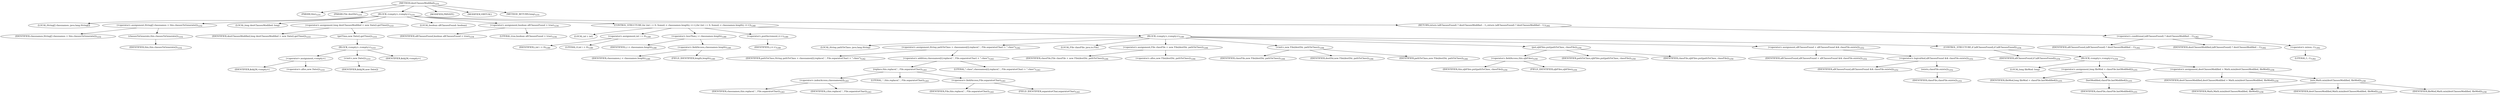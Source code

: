 digraph "destClassesModified" {  
"2969" [label = <(METHOD,destClassesModified)<SUB>1231</SUB>> ]
"135" [label = <(PARAM,this)<SUB>1231</SUB>> ]
"2970" [label = <(PARAM,File destDir)<SUB>1231</SUB>> ]
"2971" [label = <(BLOCK,&lt;empty&gt;,&lt;empty&gt;)<SUB>1231</SUB>> ]
"2972" [label = <(LOCAL,String[] classnames: java.lang.String[])> ]
"2973" [label = <(&lt;operator&gt;.assignment,String[] classnames = this.classesToGenerate())<SUB>1232</SUB>> ]
"2974" [label = <(IDENTIFIER,classnames,String[] classnames = this.classesToGenerate())<SUB>1232</SUB>> ]
"2975" [label = <(classesToGenerate,this.classesToGenerate())<SUB>1232</SUB>> ]
"134" [label = <(IDENTIFIER,this,this.classesToGenerate())<SUB>1232</SUB>> ]
"2976" [label = <(LOCAL,long destClassesModified: long)> ]
"2977" [label = <(&lt;operator&gt;.assignment,long destClassesModified = new Date().getTime())<SUB>1233</SUB>> ]
"2978" [label = <(IDENTIFIER,destClassesModified,long destClassesModified = new Date().getTime())<SUB>1233</SUB>> ]
"2979" [label = <(getTime,new Date().getTime())<SUB>1233</SUB>> ]
"2980" [label = <(BLOCK,&lt;empty&gt;,&lt;empty&gt;)<SUB>1233</SUB>> ]
"2981" [label = <(&lt;operator&gt;.assignment,&lt;empty&gt;)> ]
"2982" [label = <(IDENTIFIER,$obj36,&lt;empty&gt;)> ]
"2983" [label = <(&lt;operator&gt;.alloc,new Date())<SUB>1233</SUB>> ]
"2984" [label = <(&lt;init&gt;,new Date())<SUB>1233</SUB>> ]
"2985" [label = <(IDENTIFIER,$obj36,new Date())> ]
"2986" [label = <(IDENTIFIER,$obj36,&lt;empty&gt;)> ]
"2987" [label = <(LOCAL,boolean allClassesFound: boolean)> ]
"2988" [label = <(&lt;operator&gt;.assignment,boolean allClassesFound = true)<SUB>1234</SUB>> ]
"2989" [label = <(IDENTIFIER,allClassesFound,boolean allClassesFound = true)<SUB>1234</SUB>> ]
"2990" [label = <(LITERAL,true,boolean allClassesFound = true)<SUB>1234</SUB>> ]
"2991" [label = <(CONTROL_STRUCTURE,for (int i = 0; Some(i &lt; classnames.length); i++),for (int i = 0; Some(i &lt; classnames.length); i++))<SUB>1240</SUB>> ]
"2992" [label = <(LOCAL,int i: int)> ]
"2993" [label = <(&lt;operator&gt;.assignment,int i = 0)<SUB>1240</SUB>> ]
"2994" [label = <(IDENTIFIER,i,int i = 0)<SUB>1240</SUB>> ]
"2995" [label = <(LITERAL,0,int i = 0)<SUB>1240</SUB>> ]
"2996" [label = <(&lt;operator&gt;.lessThan,i &lt; classnames.length)<SUB>1240</SUB>> ]
"2997" [label = <(IDENTIFIER,i,i &lt; classnames.length)<SUB>1240</SUB>> ]
"2998" [label = <(&lt;operator&gt;.fieldAccess,classnames.length)<SUB>1240</SUB>> ]
"2999" [label = <(IDENTIFIER,classnames,i &lt; classnames.length)<SUB>1240</SUB>> ]
"3000" [label = <(FIELD_IDENTIFIER,length,length)<SUB>1240</SUB>> ]
"3001" [label = <(&lt;operator&gt;.postIncrement,i++)<SUB>1240</SUB>> ]
"3002" [label = <(IDENTIFIER,i,i++)<SUB>1240</SUB>> ]
"3003" [label = <(BLOCK,&lt;empty&gt;,&lt;empty&gt;)<SUB>1240</SUB>> ]
"3004" [label = <(LOCAL,String pathToClass: java.lang.String)> ]
"3005" [label = <(&lt;operator&gt;.assignment,String pathToClass = classnames[i].replace('.', File.separatorChar) + &quot;.class&quot;)<SUB>1242</SUB>> ]
"3006" [label = <(IDENTIFIER,pathToClass,String pathToClass = classnames[i].replace('.', File.separatorChar) + &quot;.class&quot;)<SUB>1242</SUB>> ]
"3007" [label = <(&lt;operator&gt;.addition,classnames[i].replace('.', File.separatorChar) + &quot;.class&quot;)<SUB>1243</SUB>> ]
"3008" [label = <(replace,this.replace('.', File.separatorChar))<SUB>1243</SUB>> ]
"3009" [label = <(&lt;operator&gt;.indexAccess,classnames[i])<SUB>1243</SUB>> ]
"3010" [label = <(IDENTIFIER,classnames,this.replace('.', File.separatorChar))<SUB>1243</SUB>> ]
"3011" [label = <(IDENTIFIER,i,this.replace('.', File.separatorChar))<SUB>1243</SUB>> ]
"3012" [label = <(LITERAL,'.',this.replace('.', File.separatorChar))<SUB>1243</SUB>> ]
"3013" [label = <(&lt;operator&gt;.fieldAccess,File.separatorChar)<SUB>1243</SUB>> ]
"3014" [label = <(IDENTIFIER,File,this.replace('.', File.separatorChar))<SUB>1243</SUB>> ]
"3015" [label = <(FIELD_IDENTIFIER,separatorChar,separatorChar)<SUB>1243</SUB>> ]
"3016" [label = <(LITERAL,&quot;.class&quot;,classnames[i].replace('.', File.separatorChar) + &quot;.class&quot;)<SUB>1243</SUB>> ]
"137" [label = <(LOCAL,File classFile: java.io.File)> ]
"3017" [label = <(&lt;operator&gt;.assignment,File classFile = new File(destDir, pathToClass))<SUB>1244</SUB>> ]
"3018" [label = <(IDENTIFIER,classFile,File classFile = new File(destDir, pathToClass))<SUB>1244</SUB>> ]
"3019" [label = <(&lt;operator&gt;.alloc,new File(destDir, pathToClass))<SUB>1244</SUB>> ]
"3020" [label = <(&lt;init&gt;,new File(destDir, pathToClass))<SUB>1244</SUB>> ]
"136" [label = <(IDENTIFIER,classFile,new File(destDir, pathToClass))<SUB>1244</SUB>> ]
"3021" [label = <(IDENTIFIER,destDir,new File(destDir, pathToClass))<SUB>1244</SUB>> ]
"3022" [label = <(IDENTIFIER,pathToClass,new File(destDir, pathToClass))<SUB>1244</SUB>> ]
"3023" [label = <(put,ejbFiles.put(pathToClass, classFile))<SUB>1250</SUB>> ]
"3024" [label = <(&lt;operator&gt;.fieldAccess,this.ejbFiles)<SUB>1250</SUB>> ]
"3025" [label = <(IDENTIFIER,this,ejbFiles.put(pathToClass, classFile))<SUB>1250</SUB>> ]
"3026" [label = <(FIELD_IDENTIFIER,ejbFiles,ejbFiles)<SUB>1250</SUB>> ]
"3027" [label = <(IDENTIFIER,pathToClass,ejbFiles.put(pathToClass, classFile))<SUB>1250</SUB>> ]
"3028" [label = <(IDENTIFIER,classFile,ejbFiles.put(pathToClass, classFile))<SUB>1250</SUB>> ]
"3029" [label = <(&lt;operator&gt;.assignment,allClassesFound = allClassesFound &amp;&amp; classFile.exists())<SUB>1252</SUB>> ]
"3030" [label = <(IDENTIFIER,allClassesFound,allClassesFound = allClassesFound &amp;&amp; classFile.exists())<SUB>1252</SUB>> ]
"3031" [label = <(&lt;operator&gt;.logicalAnd,allClassesFound &amp;&amp; classFile.exists())<SUB>1252</SUB>> ]
"3032" [label = <(IDENTIFIER,allClassesFound,allClassesFound &amp;&amp; classFile.exists())<SUB>1252</SUB>> ]
"3033" [label = <(exists,classFile.exists())<SUB>1252</SUB>> ]
"3034" [label = <(IDENTIFIER,classFile,classFile.exists())<SUB>1252</SUB>> ]
"3035" [label = <(CONTROL_STRUCTURE,if (allClassesFound),if (allClassesFound))<SUB>1254</SUB>> ]
"3036" [label = <(IDENTIFIER,allClassesFound,if (allClassesFound))<SUB>1254</SUB>> ]
"3037" [label = <(BLOCK,&lt;empty&gt;,&lt;empty&gt;)<SUB>1254</SUB>> ]
"3038" [label = <(LOCAL,long fileMod: long)> ]
"3039" [label = <(&lt;operator&gt;.assignment,long fileMod = classFile.lastModified())<SUB>1255</SUB>> ]
"3040" [label = <(IDENTIFIER,fileMod,long fileMod = classFile.lastModified())<SUB>1255</SUB>> ]
"3041" [label = <(lastModified,classFile.lastModified())<SUB>1255</SUB>> ]
"3042" [label = <(IDENTIFIER,classFile,classFile.lastModified())<SUB>1255</SUB>> ]
"3043" [label = <(&lt;operator&gt;.assignment,destClassesModified = Math.min(destClassesModified, fileMod))<SUB>1258</SUB>> ]
"3044" [label = <(IDENTIFIER,destClassesModified,destClassesModified = Math.min(destClassesModified, fileMod))<SUB>1258</SUB>> ]
"3045" [label = <(min,Math.min(destClassesModified, fileMod))<SUB>1258</SUB>> ]
"3046" [label = <(IDENTIFIER,Math,Math.min(destClassesModified, fileMod))<SUB>1258</SUB>> ]
"3047" [label = <(IDENTIFIER,destClassesModified,Math.min(destClassesModified, fileMod))<SUB>1258</SUB>> ]
"3048" [label = <(IDENTIFIER,fileMod,Math.min(destClassesModified, fileMod))<SUB>1258</SUB>> ]
"3049" [label = <(RETURN,return (allClassesFound) ? destClassesModified : -1;,return (allClassesFound) ? destClassesModified : -1;)<SUB>1262</SUB>> ]
"3050" [label = <(&lt;operator&gt;.conditional,(allClassesFound) ? destClassesModified : -1)<SUB>1262</SUB>> ]
"3051" [label = <(IDENTIFIER,allClassesFound,(allClassesFound) ? destClassesModified : -1)<SUB>1262</SUB>> ]
"3052" [label = <(IDENTIFIER,destClassesModified,(allClassesFound) ? destClassesModified : -1)<SUB>1262</SUB>> ]
"3053" [label = <(&lt;operator&gt;.minus,-1)<SUB>1262</SUB>> ]
"3054" [label = <(LITERAL,1,-1)<SUB>1262</SUB>> ]
"3055" [label = <(MODIFIER,PRIVATE)> ]
"3056" [label = <(MODIFIER,VIRTUAL)> ]
"3057" [label = <(METHOD_RETURN,long)<SUB>1231</SUB>> ]
  "2969" -> "135" 
  "2969" -> "2970" 
  "2969" -> "2971" 
  "2969" -> "3055" 
  "2969" -> "3056" 
  "2969" -> "3057" 
  "2971" -> "2972" 
  "2971" -> "2973" 
  "2971" -> "2976" 
  "2971" -> "2977" 
  "2971" -> "2987" 
  "2971" -> "2988" 
  "2971" -> "2991" 
  "2971" -> "3049" 
  "2973" -> "2974" 
  "2973" -> "2975" 
  "2975" -> "134" 
  "2977" -> "2978" 
  "2977" -> "2979" 
  "2979" -> "2980" 
  "2980" -> "2981" 
  "2980" -> "2984" 
  "2980" -> "2986" 
  "2981" -> "2982" 
  "2981" -> "2983" 
  "2984" -> "2985" 
  "2988" -> "2989" 
  "2988" -> "2990" 
  "2991" -> "2992" 
  "2991" -> "2993" 
  "2991" -> "2996" 
  "2991" -> "3001" 
  "2991" -> "3003" 
  "2993" -> "2994" 
  "2993" -> "2995" 
  "2996" -> "2997" 
  "2996" -> "2998" 
  "2998" -> "2999" 
  "2998" -> "3000" 
  "3001" -> "3002" 
  "3003" -> "3004" 
  "3003" -> "3005" 
  "3003" -> "137" 
  "3003" -> "3017" 
  "3003" -> "3020" 
  "3003" -> "3023" 
  "3003" -> "3029" 
  "3003" -> "3035" 
  "3005" -> "3006" 
  "3005" -> "3007" 
  "3007" -> "3008" 
  "3007" -> "3016" 
  "3008" -> "3009" 
  "3008" -> "3012" 
  "3008" -> "3013" 
  "3009" -> "3010" 
  "3009" -> "3011" 
  "3013" -> "3014" 
  "3013" -> "3015" 
  "3017" -> "3018" 
  "3017" -> "3019" 
  "3020" -> "136" 
  "3020" -> "3021" 
  "3020" -> "3022" 
  "3023" -> "3024" 
  "3023" -> "3027" 
  "3023" -> "3028" 
  "3024" -> "3025" 
  "3024" -> "3026" 
  "3029" -> "3030" 
  "3029" -> "3031" 
  "3031" -> "3032" 
  "3031" -> "3033" 
  "3033" -> "3034" 
  "3035" -> "3036" 
  "3035" -> "3037" 
  "3037" -> "3038" 
  "3037" -> "3039" 
  "3037" -> "3043" 
  "3039" -> "3040" 
  "3039" -> "3041" 
  "3041" -> "3042" 
  "3043" -> "3044" 
  "3043" -> "3045" 
  "3045" -> "3046" 
  "3045" -> "3047" 
  "3045" -> "3048" 
  "3049" -> "3050" 
  "3050" -> "3051" 
  "3050" -> "3052" 
  "3050" -> "3053" 
  "3053" -> "3054" 
}
